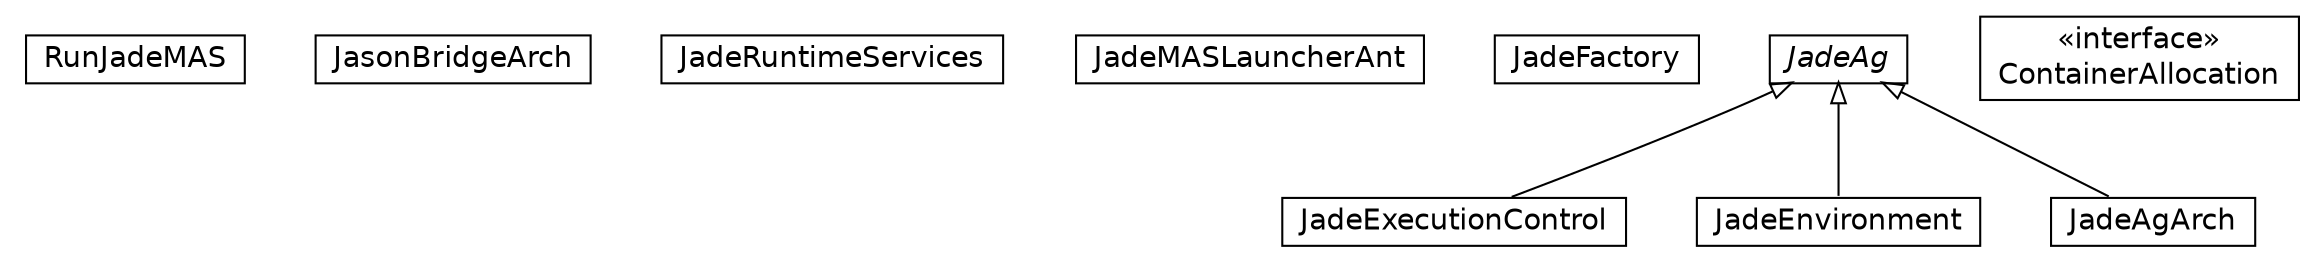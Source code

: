 #!/usr/local/bin/dot
#
# Class diagram 
# Generated by UMLGraph version 5.1 (http://www.umlgraph.org/)
#

digraph G {
	edge [fontname="Helvetica",fontsize=10,labelfontname="Helvetica",labelfontsize=10];
	node [fontname="Helvetica",fontsize=10,shape=plaintext];
	nodesep=0.25;
	ranksep=0.5;
	// jason.infra.jade.RunJadeMAS
	c3411 [label=<<table title="jason.infra.jade.RunJadeMAS" border="0" cellborder="1" cellspacing="0" cellpadding="2" port="p" href="./RunJadeMAS.html">
		<tr><td><table border="0" cellspacing="0" cellpadding="1">
<tr><td align="center" balign="center"> RunJadeMAS </td></tr>
		</table></td></tr>
		</table>>, fontname="Helvetica", fontcolor="black", fontsize=14.0];
	// jason.infra.jade.JasonBridgeArch
	c3412 [label=<<table title="jason.infra.jade.JasonBridgeArch" border="0" cellborder="1" cellspacing="0" cellpadding="2" port="p" href="./JasonBridgeArch.html">
		<tr><td><table border="0" cellspacing="0" cellpadding="1">
<tr><td align="center" balign="center"> JasonBridgeArch </td></tr>
		</table></td></tr>
		</table>>, fontname="Helvetica", fontcolor="black", fontsize=14.0];
	// jason.infra.jade.JadeRuntimeServices
	c3413 [label=<<table title="jason.infra.jade.JadeRuntimeServices" border="0" cellborder="1" cellspacing="0" cellpadding="2" port="p" href="./JadeRuntimeServices.html">
		<tr><td><table border="0" cellspacing="0" cellpadding="1">
<tr><td align="center" balign="center"> JadeRuntimeServices </td></tr>
		</table></td></tr>
		</table>>, fontname="Helvetica", fontcolor="black", fontsize=14.0];
	// jason.infra.jade.JadeMASLauncherAnt
	c3414 [label=<<table title="jason.infra.jade.JadeMASLauncherAnt" border="0" cellborder="1" cellspacing="0" cellpadding="2" port="p" href="./JadeMASLauncherAnt.html">
		<tr><td><table border="0" cellspacing="0" cellpadding="1">
<tr><td align="center" balign="center"> JadeMASLauncherAnt </td></tr>
		</table></td></tr>
		</table>>, fontname="Helvetica", fontcolor="black", fontsize=14.0];
	// jason.infra.jade.JadeFactory
	c3415 [label=<<table title="jason.infra.jade.JadeFactory" border="0" cellborder="1" cellspacing="0" cellpadding="2" port="p" href="./JadeFactory.html">
		<tr><td><table border="0" cellspacing="0" cellpadding="1">
<tr><td align="center" balign="center"> JadeFactory </td></tr>
		</table></td></tr>
		</table>>, fontname="Helvetica", fontcolor="black", fontsize=14.0];
	// jason.infra.jade.JadeExecutionControl
	c3416 [label=<<table title="jason.infra.jade.JadeExecutionControl" border="0" cellborder="1" cellspacing="0" cellpadding="2" port="p" href="./JadeExecutionControl.html">
		<tr><td><table border="0" cellspacing="0" cellpadding="1">
<tr><td align="center" balign="center"> JadeExecutionControl </td></tr>
		</table></td></tr>
		</table>>, fontname="Helvetica", fontcolor="black", fontsize=14.0];
	// jason.infra.jade.JadeEnvironment
	c3417 [label=<<table title="jason.infra.jade.JadeEnvironment" border="0" cellborder="1" cellspacing="0" cellpadding="2" port="p" href="./JadeEnvironment.html">
		<tr><td><table border="0" cellspacing="0" cellpadding="1">
<tr><td align="center" balign="center"> JadeEnvironment </td></tr>
		</table></td></tr>
		</table>>, fontname="Helvetica", fontcolor="black", fontsize=14.0];
	// jason.infra.jade.JadeAgArch
	c3418 [label=<<table title="jason.infra.jade.JadeAgArch" border="0" cellborder="1" cellspacing="0" cellpadding="2" port="p" href="./JadeAgArch.html">
		<tr><td><table border="0" cellspacing="0" cellpadding="1">
<tr><td align="center" balign="center"> JadeAgArch </td></tr>
		</table></td></tr>
		</table>>, fontname="Helvetica", fontcolor="black", fontsize=14.0];
	// jason.infra.jade.JadeAg
	c3419 [label=<<table title="jason.infra.jade.JadeAg" border="0" cellborder="1" cellspacing="0" cellpadding="2" port="p" href="./JadeAg.html">
		<tr><td><table border="0" cellspacing="0" cellpadding="1">
<tr><td align="center" balign="center"><font face="Helvetica-Oblique"> JadeAg </font></td></tr>
		</table></td></tr>
		</table>>, fontname="Helvetica", fontcolor="black", fontsize=14.0];
	// jason.infra.jade.ContainerAllocation
	c3420 [label=<<table title="jason.infra.jade.ContainerAllocation" border="0" cellborder="1" cellspacing="0" cellpadding="2" port="p" href="./ContainerAllocation.html">
		<tr><td><table border="0" cellspacing="0" cellpadding="1">
<tr><td align="center" balign="center"> &#171;interface&#187; </td></tr>
<tr><td align="center" balign="center"> ContainerAllocation </td></tr>
		</table></td></tr>
		</table>>, fontname="Helvetica", fontcolor="black", fontsize=14.0];
	//jason.infra.jade.JadeExecutionControl extends jason.infra.jade.JadeAg
	c3419:p -> c3416:p [dir=back,arrowtail=empty];
	//jason.infra.jade.JadeEnvironment extends jason.infra.jade.JadeAg
	c3419:p -> c3417:p [dir=back,arrowtail=empty];
	//jason.infra.jade.JadeAgArch extends jason.infra.jade.JadeAg
	c3419:p -> c3418:p [dir=back,arrowtail=empty];
}


